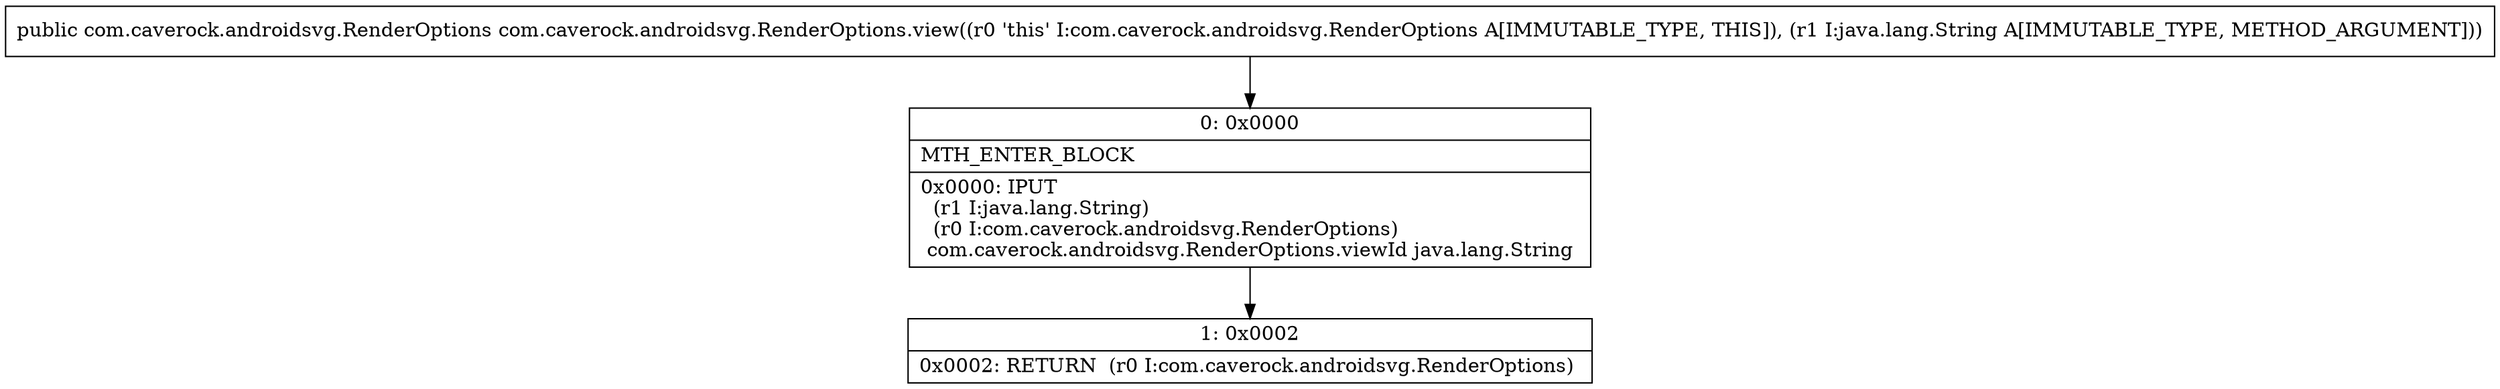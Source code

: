 digraph "CFG forcom.caverock.androidsvg.RenderOptions.view(Ljava\/lang\/String;)Lcom\/caverock\/androidsvg\/RenderOptions;" {
Node_0 [shape=record,label="{0\:\ 0x0000|MTH_ENTER_BLOCK\l|0x0000: IPUT  \l  (r1 I:java.lang.String)\l  (r0 I:com.caverock.androidsvg.RenderOptions)\l com.caverock.androidsvg.RenderOptions.viewId java.lang.String \l}"];
Node_1 [shape=record,label="{1\:\ 0x0002|0x0002: RETURN  (r0 I:com.caverock.androidsvg.RenderOptions) \l}"];
MethodNode[shape=record,label="{public com.caverock.androidsvg.RenderOptions com.caverock.androidsvg.RenderOptions.view((r0 'this' I:com.caverock.androidsvg.RenderOptions A[IMMUTABLE_TYPE, THIS]), (r1 I:java.lang.String A[IMMUTABLE_TYPE, METHOD_ARGUMENT])) }"];
MethodNode -> Node_0;
Node_0 -> Node_1;
}

